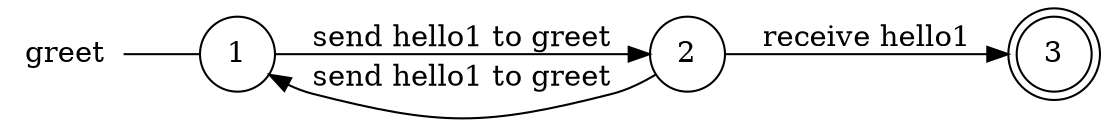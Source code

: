 digraph greet {
	rankdir="LR";
	n_0 [label="greet", shape="plaintext"];
	n_1 [id="1", shape=circle, label="1"];
	n_0 -> n_1 [arrowhead=none];
	n_2 [id="2", shape=doublecircle, label="3"];
	n_3 [id="3", shape=circle, label="2"];

	n_1 -> n_3 [id="[$e|3]", label="send hello1 to greet"];
	n_3 -> n_2 [id="[$e|2]", label="receive hello1"];
	n_3 -> n_1 [id="[$e|4]", label="send hello1 to greet"];
}
